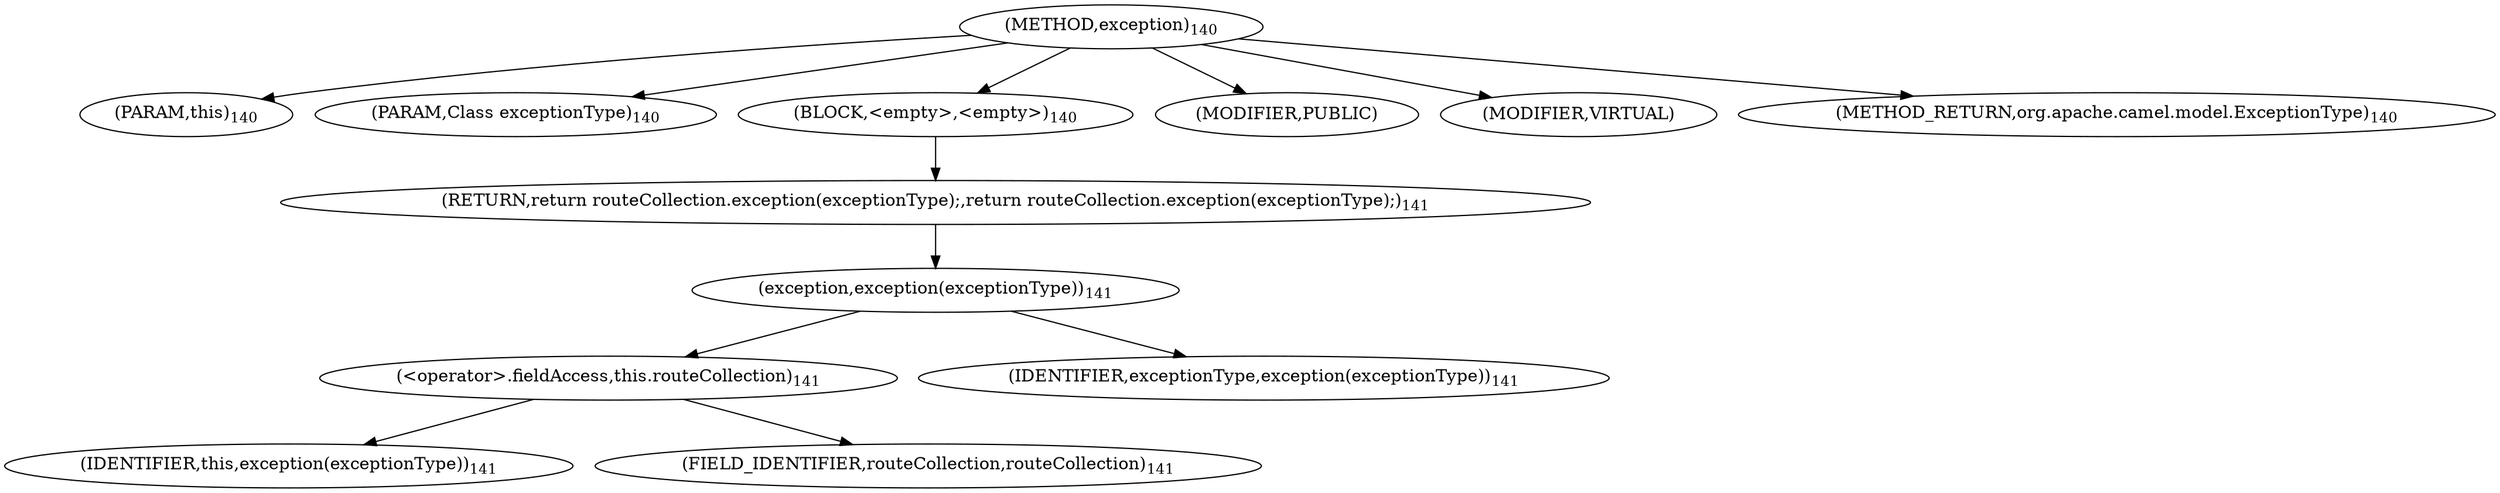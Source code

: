 digraph "exception" {  
"210" [label = <(METHOD,exception)<SUB>140</SUB>> ]
"211" [label = <(PARAM,this)<SUB>140</SUB>> ]
"212" [label = <(PARAM,Class exceptionType)<SUB>140</SUB>> ]
"213" [label = <(BLOCK,&lt;empty&gt;,&lt;empty&gt;)<SUB>140</SUB>> ]
"214" [label = <(RETURN,return routeCollection.exception(exceptionType);,return routeCollection.exception(exceptionType);)<SUB>141</SUB>> ]
"215" [label = <(exception,exception(exceptionType))<SUB>141</SUB>> ]
"216" [label = <(&lt;operator&gt;.fieldAccess,this.routeCollection)<SUB>141</SUB>> ]
"217" [label = <(IDENTIFIER,this,exception(exceptionType))<SUB>141</SUB>> ]
"218" [label = <(FIELD_IDENTIFIER,routeCollection,routeCollection)<SUB>141</SUB>> ]
"219" [label = <(IDENTIFIER,exceptionType,exception(exceptionType))<SUB>141</SUB>> ]
"220" [label = <(MODIFIER,PUBLIC)> ]
"221" [label = <(MODIFIER,VIRTUAL)> ]
"222" [label = <(METHOD_RETURN,org.apache.camel.model.ExceptionType)<SUB>140</SUB>> ]
  "210" -> "211" 
  "210" -> "212" 
  "210" -> "213" 
  "210" -> "220" 
  "210" -> "221" 
  "210" -> "222" 
  "213" -> "214" 
  "214" -> "215" 
  "215" -> "216" 
  "215" -> "219" 
  "216" -> "217" 
  "216" -> "218" 
}
